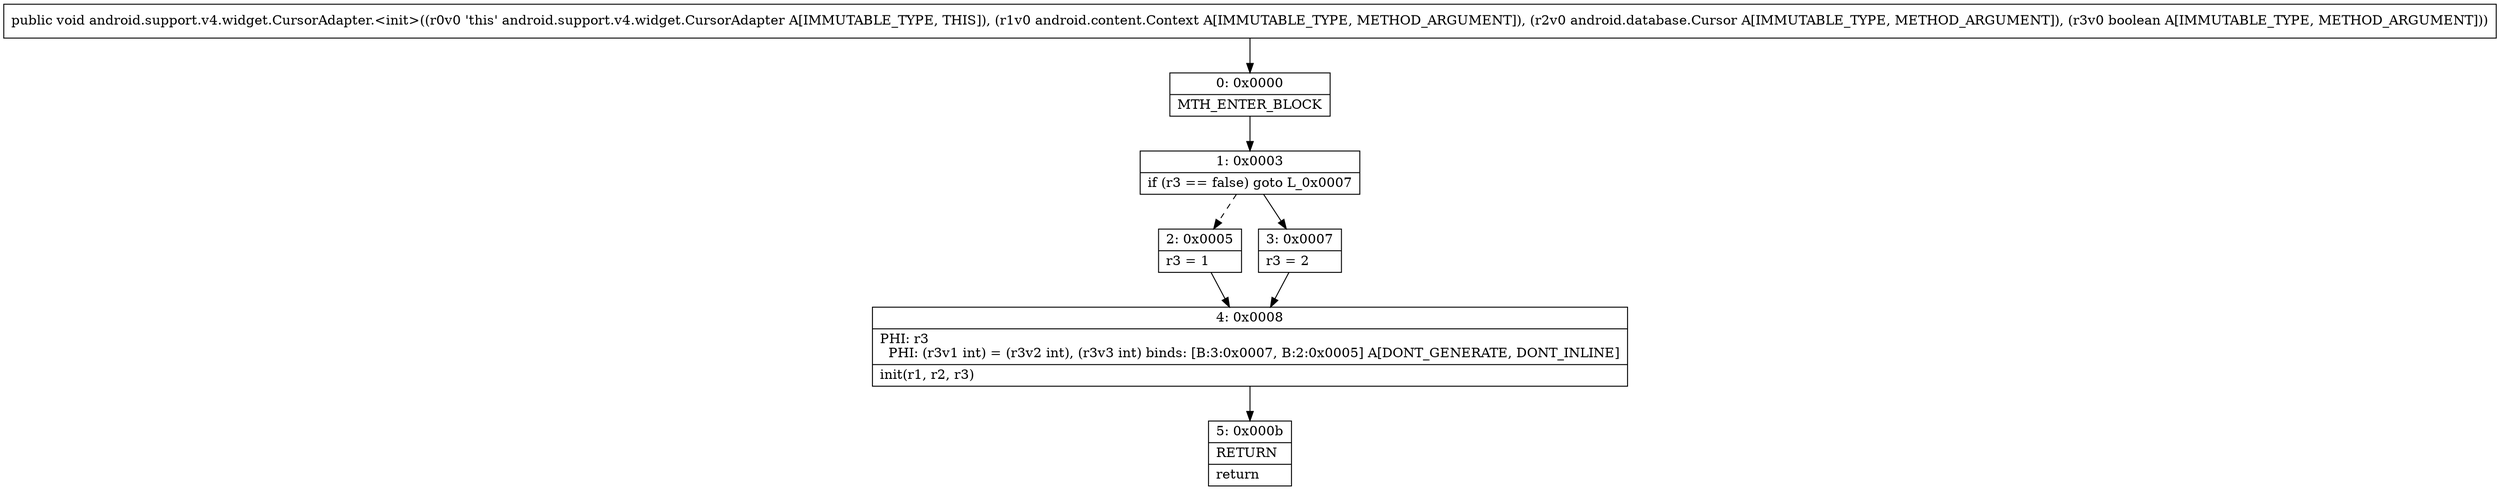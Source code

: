 digraph "CFG forandroid.support.v4.widget.CursorAdapter.\<init\>(Landroid\/content\/Context;Landroid\/database\/Cursor;Z)V" {
Node_0 [shape=record,label="{0\:\ 0x0000|MTH_ENTER_BLOCK\l}"];
Node_1 [shape=record,label="{1\:\ 0x0003|if (r3 == false) goto L_0x0007\l}"];
Node_2 [shape=record,label="{2\:\ 0x0005|r3 = 1\l}"];
Node_3 [shape=record,label="{3\:\ 0x0007|r3 = 2\l}"];
Node_4 [shape=record,label="{4\:\ 0x0008|PHI: r3 \l  PHI: (r3v1 int) = (r3v2 int), (r3v3 int) binds: [B:3:0x0007, B:2:0x0005] A[DONT_GENERATE, DONT_INLINE]\l|init(r1, r2, r3)\l}"];
Node_5 [shape=record,label="{5\:\ 0x000b|RETURN\l|return\l}"];
MethodNode[shape=record,label="{public void android.support.v4.widget.CursorAdapter.\<init\>((r0v0 'this' android.support.v4.widget.CursorAdapter A[IMMUTABLE_TYPE, THIS]), (r1v0 android.content.Context A[IMMUTABLE_TYPE, METHOD_ARGUMENT]), (r2v0 android.database.Cursor A[IMMUTABLE_TYPE, METHOD_ARGUMENT]), (r3v0 boolean A[IMMUTABLE_TYPE, METHOD_ARGUMENT])) }"];
MethodNode -> Node_0;
Node_0 -> Node_1;
Node_1 -> Node_2[style=dashed];
Node_1 -> Node_3;
Node_2 -> Node_4;
Node_3 -> Node_4;
Node_4 -> Node_5;
}

